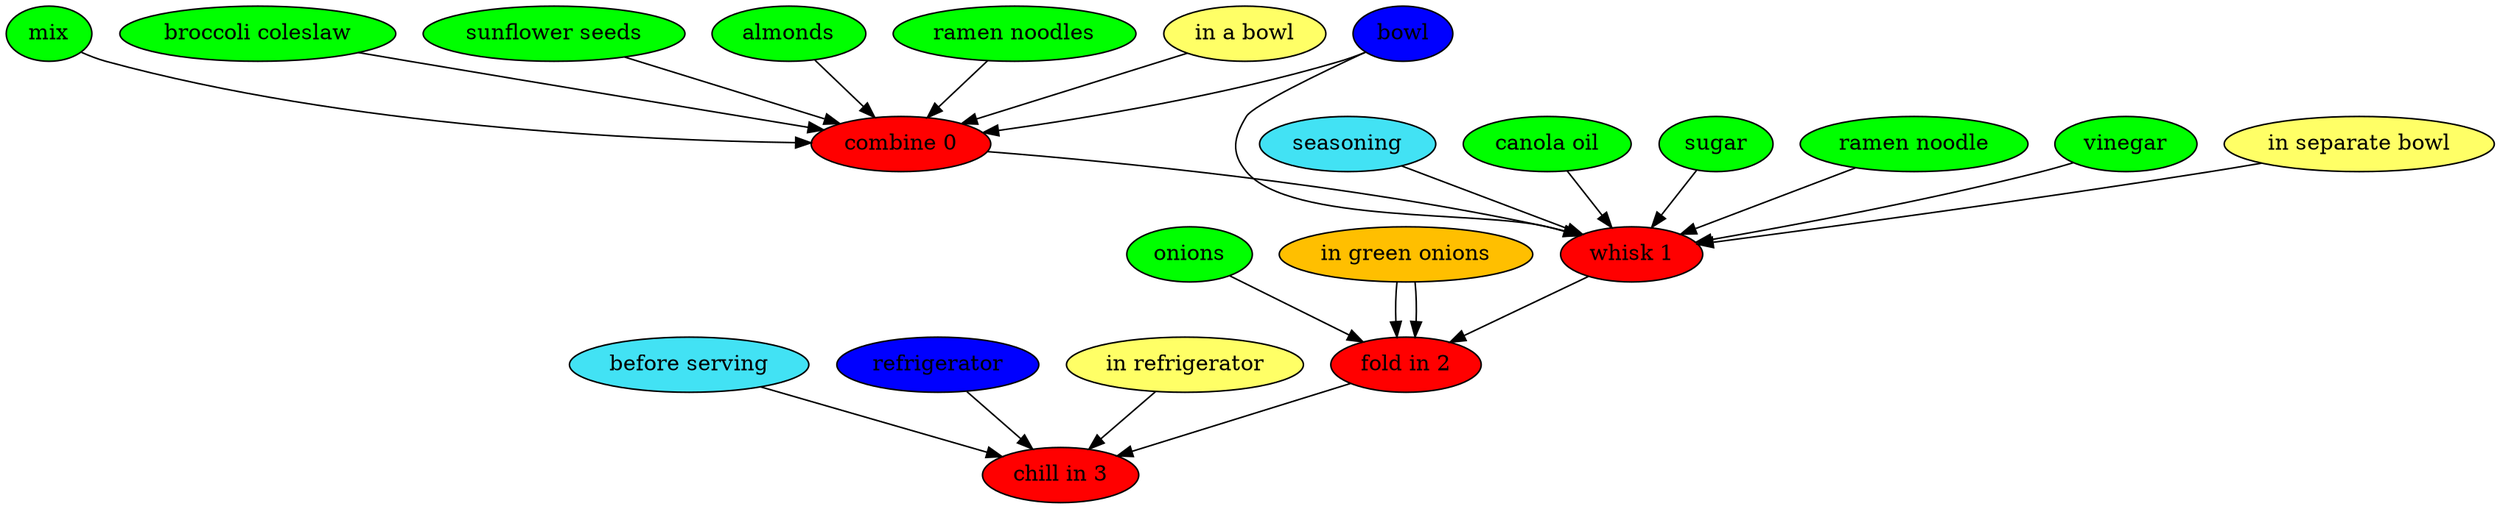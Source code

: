 digraph G {
"combine 0" [style=filled, fillcolor=red];
mix [style=filled, fillcolor=green];
mix -> "combine 0";
"broccoli coleslaw" [style=filled, fillcolor=green];
"broccoli coleslaw" -> "combine 0";
"sunflower seeds" [style=filled, fillcolor=green];
"sunflower seeds" -> "combine 0";
almonds [style=filled, fillcolor=green];
almonds -> "combine 0";
"ramen noodles" [style=filled, fillcolor=green];
"ramen noodles" -> "combine 0";
bowl [style=filled, fillcolor="#0000ff"];
bowl -> "combine 0";
"in a bowl" [style=filled, fillcolor="#ffff66"];
"in a bowl" -> "combine 0";
"whisk 1" [style=filled, fillcolor=red];
seasoning [style=filled, fillcolor="#42e2f4"];
seasoning -> "whisk 1";
"canola oil" [style=filled, fillcolor=green];
"canola oil" -> "whisk 1";
sugar [style=filled, fillcolor=green];
sugar -> "whisk 1";
"ramen noodle" [style=filled, fillcolor=green];
"ramen noodle" -> "whisk 1";
vinegar [style=filled, fillcolor=green];
vinegar -> "whisk 1";
bowl [style=filled, fillcolor="#0000ff"];
bowl -> "whisk 1";
"in separate bowl" [style=filled, fillcolor="#ffff66"];
"in separate bowl" -> "whisk 1";
"fold in 2" [style=filled, fillcolor=red];
onions [style=filled, fillcolor=green];
onions -> "fold in 2";
"in green onions" [style=filled, fillcolor="#01DFA5"];
"in green onions" -> "fold in 2";
"in green onions" [style=filled, fillcolor="#FFBF00"];
"in green onions" -> "fold in 2";
"chill in 3" [style=filled, fillcolor=red];
"before serving" [style=filled, fillcolor="#42e2f4"];
"before serving" -> "chill in 3";
refrigerator [style=filled, fillcolor="#0000ff"];
refrigerator -> "chill in 3";
"in refrigerator" [style=filled, fillcolor="#ffff66"];
"in refrigerator" -> "chill in 3";
"combine 0" -> "whisk 1";
"whisk 1" -> "fold in 2";
"fold in 2" -> "chill in 3";
}
